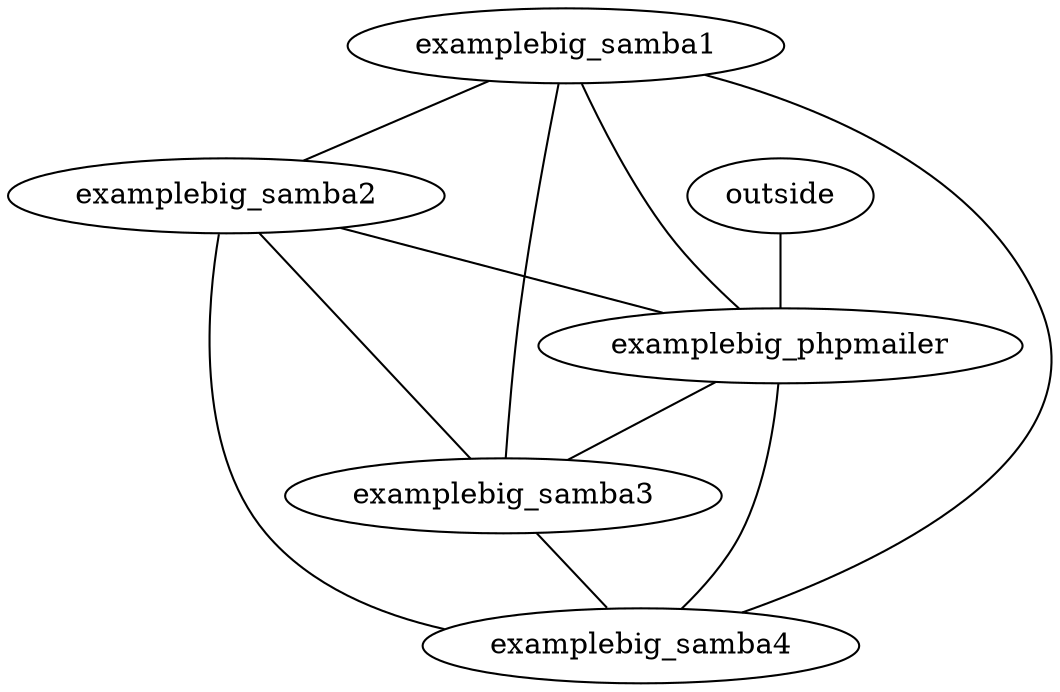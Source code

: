 // Topology Graph
graph {
	examplebig_samba1
	examplebig_samba2
	outside
	examplebig_phpmailer
	examplebig_samba3
	examplebig_samba4
	examplebig_phpmailer -- examplebig_samba4 [contstraint=false]
	examplebig_samba1 -- examplebig_samba4 [contstraint=false]
	examplebig_samba2 -- examplebig_samba3 [contstraint=false]
	outside -- examplebig_phpmailer [contstraint=false]
	examplebig_samba2 -- examplebig_samba4 [contstraint=false]
	examplebig_samba3 -- examplebig_samba4 [contstraint=false]
	examplebig_samba1 -- examplebig_samba2 [contstraint=false]
	examplebig_samba1 -- examplebig_samba3 [contstraint=false]
	examplebig_samba1 -- examplebig_phpmailer [contstraint=false]
	examplebig_phpmailer -- examplebig_samba3 [contstraint=false]
	examplebig_samba2 -- examplebig_phpmailer [contstraint=false]
}
